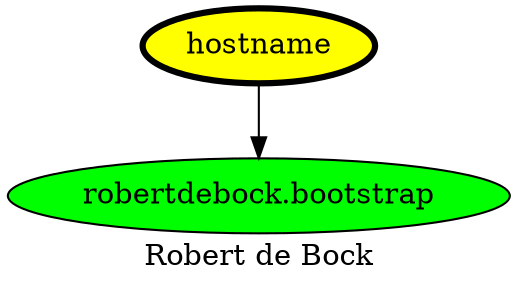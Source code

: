 digraph PhiloDilemma {
  label = "Robert de Bock" ;
  overlap=false
  {
    "hostname" [fillcolor=yellow style=filled penwidth=3]
    "robertdebock.bootstrap" [fillcolor=green style=filled]
  }
  "hostname" -> "robertdebock.bootstrap"
}
